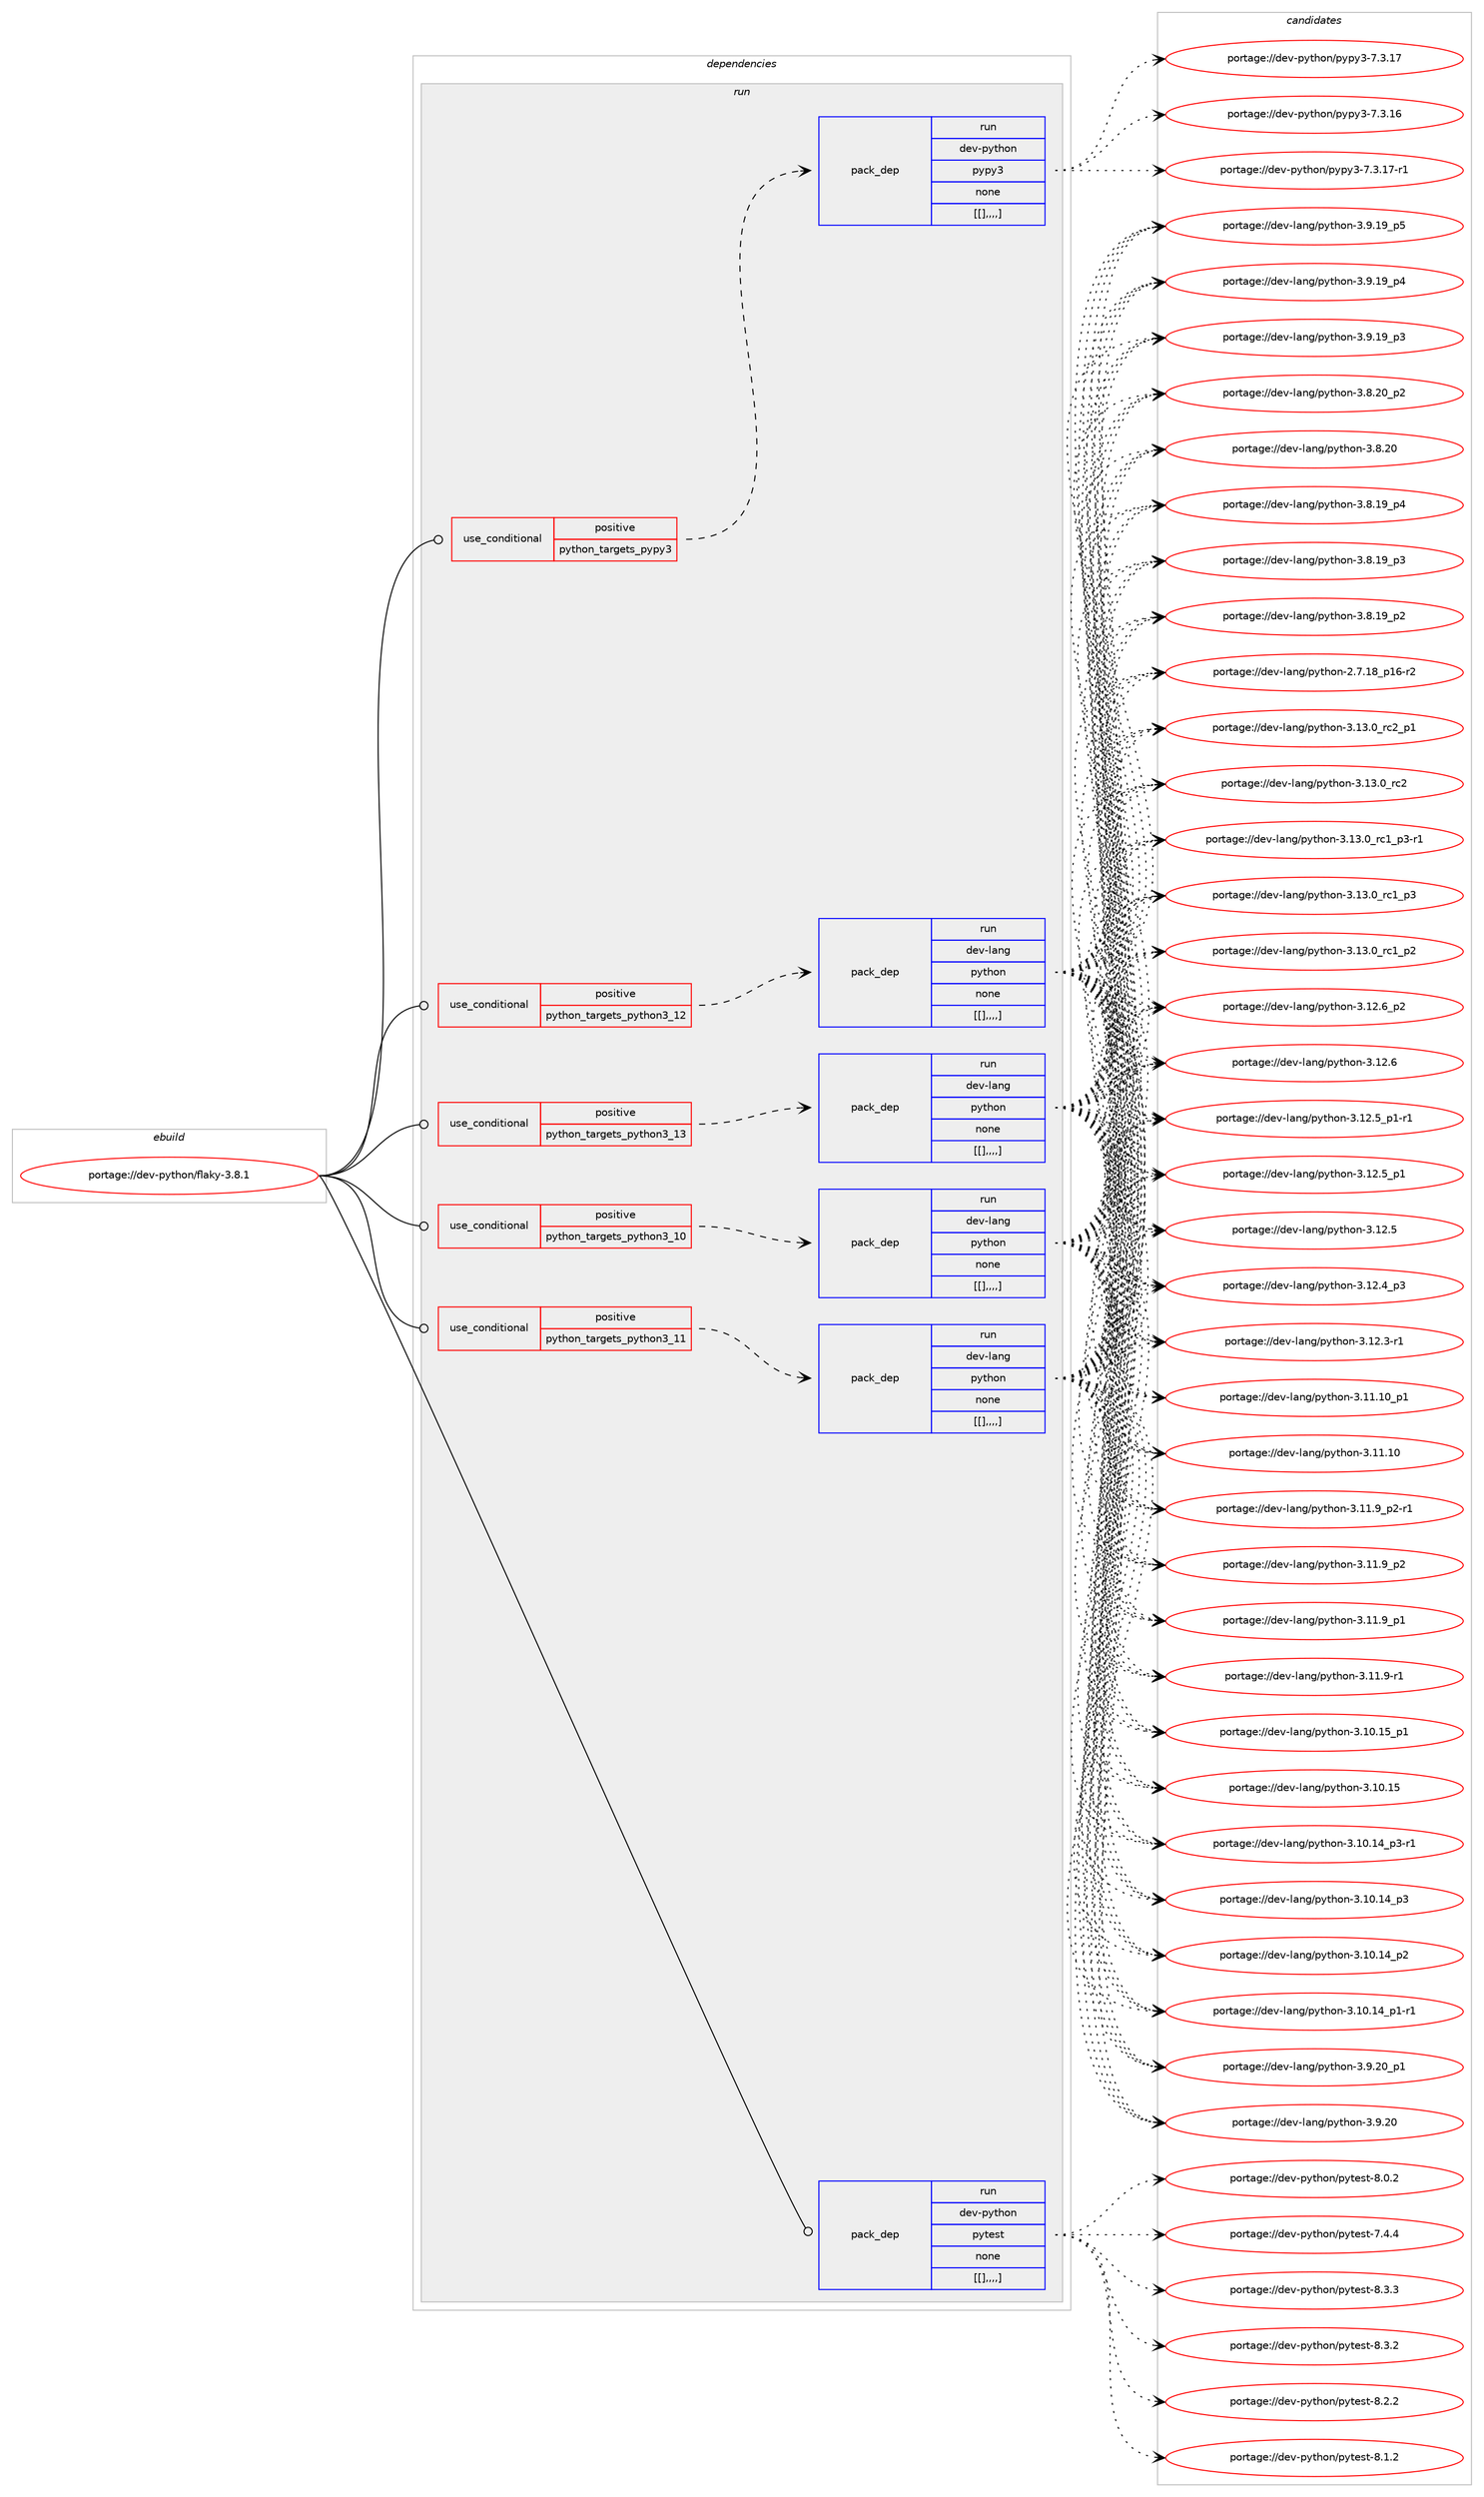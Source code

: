 digraph prolog {

# *************
# Graph options
# *************

newrank=true;
concentrate=true;
compound=true;
graph [rankdir=LR,fontname=Helvetica,fontsize=10,ranksep=1.5];#, ranksep=2.5, nodesep=0.2];
edge  [arrowhead=vee];
node  [fontname=Helvetica,fontsize=10];

# **********
# The ebuild
# **********

subgraph cluster_leftcol {
color=gray;
label=<<i>ebuild</i>>;
id [label="portage://dev-python/flaky-3.8.1", color=red, width=4, href="../dev-python/flaky-3.8.1.svg"];
}

# ****************
# The dependencies
# ****************

subgraph cluster_midcol {
color=gray;
label=<<i>dependencies</i>>;
subgraph cluster_compile {
fillcolor="#eeeeee";
style=filled;
label=<<i>compile</i>>;
}
subgraph cluster_compileandrun {
fillcolor="#eeeeee";
style=filled;
label=<<i>compile and run</i>>;
}
subgraph cluster_run {
fillcolor="#eeeeee";
style=filled;
label=<<i>run</i>>;
subgraph cond33936 {
dependency148102 [label=<<TABLE BORDER="0" CELLBORDER="1" CELLSPACING="0" CELLPADDING="4"><TR><TD ROWSPAN="3" CELLPADDING="10">use_conditional</TD></TR><TR><TD>positive</TD></TR><TR><TD>python_targets_pypy3</TD></TR></TABLE>>, shape=none, color=red];
subgraph pack112952 {
dependency148103 [label=<<TABLE BORDER="0" CELLBORDER="1" CELLSPACING="0" CELLPADDING="4" WIDTH="220"><TR><TD ROWSPAN="6" CELLPADDING="30">pack_dep</TD></TR><TR><TD WIDTH="110">run</TD></TR><TR><TD>dev-python</TD></TR><TR><TD>pypy3</TD></TR><TR><TD>none</TD></TR><TR><TD>[[],,,,]</TD></TR></TABLE>>, shape=none, color=blue];
}
dependency148102:e -> dependency148103:w [weight=20,style="dashed",arrowhead="vee"];
}
id:e -> dependency148102:w [weight=20,style="solid",arrowhead="odot"];
subgraph cond33937 {
dependency148104 [label=<<TABLE BORDER="0" CELLBORDER="1" CELLSPACING="0" CELLPADDING="4"><TR><TD ROWSPAN="3" CELLPADDING="10">use_conditional</TD></TR><TR><TD>positive</TD></TR><TR><TD>python_targets_python3_10</TD></TR></TABLE>>, shape=none, color=red];
subgraph pack112953 {
dependency148105 [label=<<TABLE BORDER="0" CELLBORDER="1" CELLSPACING="0" CELLPADDING="4" WIDTH="220"><TR><TD ROWSPAN="6" CELLPADDING="30">pack_dep</TD></TR><TR><TD WIDTH="110">run</TD></TR><TR><TD>dev-lang</TD></TR><TR><TD>python</TD></TR><TR><TD>none</TD></TR><TR><TD>[[],,,,]</TD></TR></TABLE>>, shape=none, color=blue];
}
dependency148104:e -> dependency148105:w [weight=20,style="dashed",arrowhead="vee"];
}
id:e -> dependency148104:w [weight=20,style="solid",arrowhead="odot"];
subgraph cond33938 {
dependency148106 [label=<<TABLE BORDER="0" CELLBORDER="1" CELLSPACING="0" CELLPADDING="4"><TR><TD ROWSPAN="3" CELLPADDING="10">use_conditional</TD></TR><TR><TD>positive</TD></TR><TR><TD>python_targets_python3_11</TD></TR></TABLE>>, shape=none, color=red];
subgraph pack112954 {
dependency148107 [label=<<TABLE BORDER="0" CELLBORDER="1" CELLSPACING="0" CELLPADDING="4" WIDTH="220"><TR><TD ROWSPAN="6" CELLPADDING="30">pack_dep</TD></TR><TR><TD WIDTH="110">run</TD></TR><TR><TD>dev-lang</TD></TR><TR><TD>python</TD></TR><TR><TD>none</TD></TR><TR><TD>[[],,,,]</TD></TR></TABLE>>, shape=none, color=blue];
}
dependency148106:e -> dependency148107:w [weight=20,style="dashed",arrowhead="vee"];
}
id:e -> dependency148106:w [weight=20,style="solid",arrowhead="odot"];
subgraph cond33939 {
dependency148108 [label=<<TABLE BORDER="0" CELLBORDER="1" CELLSPACING="0" CELLPADDING="4"><TR><TD ROWSPAN="3" CELLPADDING="10">use_conditional</TD></TR><TR><TD>positive</TD></TR><TR><TD>python_targets_python3_12</TD></TR></TABLE>>, shape=none, color=red];
subgraph pack112955 {
dependency148109 [label=<<TABLE BORDER="0" CELLBORDER="1" CELLSPACING="0" CELLPADDING="4" WIDTH="220"><TR><TD ROWSPAN="6" CELLPADDING="30">pack_dep</TD></TR><TR><TD WIDTH="110">run</TD></TR><TR><TD>dev-lang</TD></TR><TR><TD>python</TD></TR><TR><TD>none</TD></TR><TR><TD>[[],,,,]</TD></TR></TABLE>>, shape=none, color=blue];
}
dependency148108:e -> dependency148109:w [weight=20,style="dashed",arrowhead="vee"];
}
id:e -> dependency148108:w [weight=20,style="solid",arrowhead="odot"];
subgraph cond33940 {
dependency148110 [label=<<TABLE BORDER="0" CELLBORDER="1" CELLSPACING="0" CELLPADDING="4"><TR><TD ROWSPAN="3" CELLPADDING="10">use_conditional</TD></TR><TR><TD>positive</TD></TR><TR><TD>python_targets_python3_13</TD></TR></TABLE>>, shape=none, color=red];
subgraph pack112956 {
dependency148111 [label=<<TABLE BORDER="0" CELLBORDER="1" CELLSPACING="0" CELLPADDING="4" WIDTH="220"><TR><TD ROWSPAN="6" CELLPADDING="30">pack_dep</TD></TR><TR><TD WIDTH="110">run</TD></TR><TR><TD>dev-lang</TD></TR><TR><TD>python</TD></TR><TR><TD>none</TD></TR><TR><TD>[[],,,,]</TD></TR></TABLE>>, shape=none, color=blue];
}
dependency148110:e -> dependency148111:w [weight=20,style="dashed",arrowhead="vee"];
}
id:e -> dependency148110:w [weight=20,style="solid",arrowhead="odot"];
subgraph pack112957 {
dependency148112 [label=<<TABLE BORDER="0" CELLBORDER="1" CELLSPACING="0" CELLPADDING="4" WIDTH="220"><TR><TD ROWSPAN="6" CELLPADDING="30">pack_dep</TD></TR><TR><TD WIDTH="110">run</TD></TR><TR><TD>dev-python</TD></TR><TR><TD>pytest</TD></TR><TR><TD>none</TD></TR><TR><TD>[[],,,,]</TD></TR></TABLE>>, shape=none, color=blue];
}
id:e -> dependency148112:w [weight=20,style="solid",arrowhead="odot"];
}
}

# **************
# The candidates
# **************

subgraph cluster_choices {
rank=same;
color=gray;
label=<<i>candidates</i>>;

subgraph choice112952 {
color=black;
nodesep=1;
choice100101118451121211161041111104711212111212151455546514649554511449 [label="portage://dev-python/pypy3-7.3.17-r1", color=red, width=4,href="../dev-python/pypy3-7.3.17-r1.svg"];
choice10010111845112121116104111110471121211121215145554651464955 [label="portage://dev-python/pypy3-7.3.17", color=red, width=4,href="../dev-python/pypy3-7.3.17.svg"];
choice10010111845112121116104111110471121211121215145554651464954 [label="portage://dev-python/pypy3-7.3.16", color=red, width=4,href="../dev-python/pypy3-7.3.16.svg"];
dependency148103:e -> choice100101118451121211161041111104711212111212151455546514649554511449:w [style=dotted,weight="100"];
dependency148103:e -> choice10010111845112121116104111110471121211121215145554651464955:w [style=dotted,weight="100"];
dependency148103:e -> choice10010111845112121116104111110471121211121215145554651464954:w [style=dotted,weight="100"];
}
subgraph choice112953 {
color=black;
nodesep=1;
choice100101118451089711010347112121116104111110455146495146489511499509511249 [label="portage://dev-lang/python-3.13.0_rc2_p1", color=red, width=4,href="../dev-lang/python-3.13.0_rc2_p1.svg"];
choice10010111845108971101034711212111610411111045514649514648951149950 [label="portage://dev-lang/python-3.13.0_rc2", color=red, width=4,href="../dev-lang/python-3.13.0_rc2.svg"];
choice1001011184510897110103471121211161041111104551464951464895114994995112514511449 [label="portage://dev-lang/python-3.13.0_rc1_p3-r1", color=red, width=4,href="../dev-lang/python-3.13.0_rc1_p3-r1.svg"];
choice100101118451089711010347112121116104111110455146495146489511499499511251 [label="portage://dev-lang/python-3.13.0_rc1_p3", color=red, width=4,href="../dev-lang/python-3.13.0_rc1_p3.svg"];
choice100101118451089711010347112121116104111110455146495146489511499499511250 [label="portage://dev-lang/python-3.13.0_rc1_p2", color=red, width=4,href="../dev-lang/python-3.13.0_rc1_p2.svg"];
choice100101118451089711010347112121116104111110455146495046549511250 [label="portage://dev-lang/python-3.12.6_p2", color=red, width=4,href="../dev-lang/python-3.12.6_p2.svg"];
choice10010111845108971101034711212111610411111045514649504654 [label="portage://dev-lang/python-3.12.6", color=red, width=4,href="../dev-lang/python-3.12.6.svg"];
choice1001011184510897110103471121211161041111104551464950465395112494511449 [label="portage://dev-lang/python-3.12.5_p1-r1", color=red, width=4,href="../dev-lang/python-3.12.5_p1-r1.svg"];
choice100101118451089711010347112121116104111110455146495046539511249 [label="portage://dev-lang/python-3.12.5_p1", color=red, width=4,href="../dev-lang/python-3.12.5_p1.svg"];
choice10010111845108971101034711212111610411111045514649504653 [label="portage://dev-lang/python-3.12.5", color=red, width=4,href="../dev-lang/python-3.12.5.svg"];
choice100101118451089711010347112121116104111110455146495046529511251 [label="portage://dev-lang/python-3.12.4_p3", color=red, width=4,href="../dev-lang/python-3.12.4_p3.svg"];
choice100101118451089711010347112121116104111110455146495046514511449 [label="portage://dev-lang/python-3.12.3-r1", color=red, width=4,href="../dev-lang/python-3.12.3-r1.svg"];
choice10010111845108971101034711212111610411111045514649494649489511249 [label="portage://dev-lang/python-3.11.10_p1", color=red, width=4,href="../dev-lang/python-3.11.10_p1.svg"];
choice1001011184510897110103471121211161041111104551464949464948 [label="portage://dev-lang/python-3.11.10", color=red, width=4,href="../dev-lang/python-3.11.10.svg"];
choice1001011184510897110103471121211161041111104551464949465795112504511449 [label="portage://dev-lang/python-3.11.9_p2-r1", color=red, width=4,href="../dev-lang/python-3.11.9_p2-r1.svg"];
choice100101118451089711010347112121116104111110455146494946579511250 [label="portage://dev-lang/python-3.11.9_p2", color=red, width=4,href="../dev-lang/python-3.11.9_p2.svg"];
choice100101118451089711010347112121116104111110455146494946579511249 [label="portage://dev-lang/python-3.11.9_p1", color=red, width=4,href="../dev-lang/python-3.11.9_p1.svg"];
choice100101118451089711010347112121116104111110455146494946574511449 [label="portage://dev-lang/python-3.11.9-r1", color=red, width=4,href="../dev-lang/python-3.11.9-r1.svg"];
choice10010111845108971101034711212111610411111045514649484649539511249 [label="portage://dev-lang/python-3.10.15_p1", color=red, width=4,href="../dev-lang/python-3.10.15_p1.svg"];
choice1001011184510897110103471121211161041111104551464948464953 [label="portage://dev-lang/python-3.10.15", color=red, width=4,href="../dev-lang/python-3.10.15.svg"];
choice100101118451089711010347112121116104111110455146494846495295112514511449 [label="portage://dev-lang/python-3.10.14_p3-r1", color=red, width=4,href="../dev-lang/python-3.10.14_p3-r1.svg"];
choice10010111845108971101034711212111610411111045514649484649529511251 [label="portage://dev-lang/python-3.10.14_p3", color=red, width=4,href="../dev-lang/python-3.10.14_p3.svg"];
choice10010111845108971101034711212111610411111045514649484649529511250 [label="portage://dev-lang/python-3.10.14_p2", color=red, width=4,href="../dev-lang/python-3.10.14_p2.svg"];
choice100101118451089711010347112121116104111110455146494846495295112494511449 [label="portage://dev-lang/python-3.10.14_p1-r1", color=red, width=4,href="../dev-lang/python-3.10.14_p1-r1.svg"];
choice100101118451089711010347112121116104111110455146574650489511249 [label="portage://dev-lang/python-3.9.20_p1", color=red, width=4,href="../dev-lang/python-3.9.20_p1.svg"];
choice10010111845108971101034711212111610411111045514657465048 [label="portage://dev-lang/python-3.9.20", color=red, width=4,href="../dev-lang/python-3.9.20.svg"];
choice100101118451089711010347112121116104111110455146574649579511253 [label="portage://dev-lang/python-3.9.19_p5", color=red, width=4,href="../dev-lang/python-3.9.19_p5.svg"];
choice100101118451089711010347112121116104111110455146574649579511252 [label="portage://dev-lang/python-3.9.19_p4", color=red, width=4,href="../dev-lang/python-3.9.19_p4.svg"];
choice100101118451089711010347112121116104111110455146574649579511251 [label="portage://dev-lang/python-3.9.19_p3", color=red, width=4,href="../dev-lang/python-3.9.19_p3.svg"];
choice100101118451089711010347112121116104111110455146564650489511250 [label="portage://dev-lang/python-3.8.20_p2", color=red, width=4,href="../dev-lang/python-3.8.20_p2.svg"];
choice10010111845108971101034711212111610411111045514656465048 [label="portage://dev-lang/python-3.8.20", color=red, width=4,href="../dev-lang/python-3.8.20.svg"];
choice100101118451089711010347112121116104111110455146564649579511252 [label="portage://dev-lang/python-3.8.19_p4", color=red, width=4,href="../dev-lang/python-3.8.19_p4.svg"];
choice100101118451089711010347112121116104111110455146564649579511251 [label="portage://dev-lang/python-3.8.19_p3", color=red, width=4,href="../dev-lang/python-3.8.19_p3.svg"];
choice100101118451089711010347112121116104111110455146564649579511250 [label="portage://dev-lang/python-3.8.19_p2", color=red, width=4,href="../dev-lang/python-3.8.19_p2.svg"];
choice100101118451089711010347112121116104111110455046554649569511249544511450 [label="portage://dev-lang/python-2.7.18_p16-r2", color=red, width=4,href="../dev-lang/python-2.7.18_p16-r2.svg"];
dependency148105:e -> choice100101118451089711010347112121116104111110455146495146489511499509511249:w [style=dotted,weight="100"];
dependency148105:e -> choice10010111845108971101034711212111610411111045514649514648951149950:w [style=dotted,weight="100"];
dependency148105:e -> choice1001011184510897110103471121211161041111104551464951464895114994995112514511449:w [style=dotted,weight="100"];
dependency148105:e -> choice100101118451089711010347112121116104111110455146495146489511499499511251:w [style=dotted,weight="100"];
dependency148105:e -> choice100101118451089711010347112121116104111110455146495146489511499499511250:w [style=dotted,weight="100"];
dependency148105:e -> choice100101118451089711010347112121116104111110455146495046549511250:w [style=dotted,weight="100"];
dependency148105:e -> choice10010111845108971101034711212111610411111045514649504654:w [style=dotted,weight="100"];
dependency148105:e -> choice1001011184510897110103471121211161041111104551464950465395112494511449:w [style=dotted,weight="100"];
dependency148105:e -> choice100101118451089711010347112121116104111110455146495046539511249:w [style=dotted,weight="100"];
dependency148105:e -> choice10010111845108971101034711212111610411111045514649504653:w [style=dotted,weight="100"];
dependency148105:e -> choice100101118451089711010347112121116104111110455146495046529511251:w [style=dotted,weight="100"];
dependency148105:e -> choice100101118451089711010347112121116104111110455146495046514511449:w [style=dotted,weight="100"];
dependency148105:e -> choice10010111845108971101034711212111610411111045514649494649489511249:w [style=dotted,weight="100"];
dependency148105:e -> choice1001011184510897110103471121211161041111104551464949464948:w [style=dotted,weight="100"];
dependency148105:e -> choice1001011184510897110103471121211161041111104551464949465795112504511449:w [style=dotted,weight="100"];
dependency148105:e -> choice100101118451089711010347112121116104111110455146494946579511250:w [style=dotted,weight="100"];
dependency148105:e -> choice100101118451089711010347112121116104111110455146494946579511249:w [style=dotted,weight="100"];
dependency148105:e -> choice100101118451089711010347112121116104111110455146494946574511449:w [style=dotted,weight="100"];
dependency148105:e -> choice10010111845108971101034711212111610411111045514649484649539511249:w [style=dotted,weight="100"];
dependency148105:e -> choice1001011184510897110103471121211161041111104551464948464953:w [style=dotted,weight="100"];
dependency148105:e -> choice100101118451089711010347112121116104111110455146494846495295112514511449:w [style=dotted,weight="100"];
dependency148105:e -> choice10010111845108971101034711212111610411111045514649484649529511251:w [style=dotted,weight="100"];
dependency148105:e -> choice10010111845108971101034711212111610411111045514649484649529511250:w [style=dotted,weight="100"];
dependency148105:e -> choice100101118451089711010347112121116104111110455146494846495295112494511449:w [style=dotted,weight="100"];
dependency148105:e -> choice100101118451089711010347112121116104111110455146574650489511249:w [style=dotted,weight="100"];
dependency148105:e -> choice10010111845108971101034711212111610411111045514657465048:w [style=dotted,weight="100"];
dependency148105:e -> choice100101118451089711010347112121116104111110455146574649579511253:w [style=dotted,weight="100"];
dependency148105:e -> choice100101118451089711010347112121116104111110455146574649579511252:w [style=dotted,weight="100"];
dependency148105:e -> choice100101118451089711010347112121116104111110455146574649579511251:w [style=dotted,weight="100"];
dependency148105:e -> choice100101118451089711010347112121116104111110455146564650489511250:w [style=dotted,weight="100"];
dependency148105:e -> choice10010111845108971101034711212111610411111045514656465048:w [style=dotted,weight="100"];
dependency148105:e -> choice100101118451089711010347112121116104111110455146564649579511252:w [style=dotted,weight="100"];
dependency148105:e -> choice100101118451089711010347112121116104111110455146564649579511251:w [style=dotted,weight="100"];
dependency148105:e -> choice100101118451089711010347112121116104111110455146564649579511250:w [style=dotted,weight="100"];
dependency148105:e -> choice100101118451089711010347112121116104111110455046554649569511249544511450:w [style=dotted,weight="100"];
}
subgraph choice112954 {
color=black;
nodesep=1;
choice100101118451089711010347112121116104111110455146495146489511499509511249 [label="portage://dev-lang/python-3.13.0_rc2_p1", color=red, width=4,href="../dev-lang/python-3.13.0_rc2_p1.svg"];
choice10010111845108971101034711212111610411111045514649514648951149950 [label="portage://dev-lang/python-3.13.0_rc2", color=red, width=4,href="../dev-lang/python-3.13.0_rc2.svg"];
choice1001011184510897110103471121211161041111104551464951464895114994995112514511449 [label="portage://dev-lang/python-3.13.0_rc1_p3-r1", color=red, width=4,href="../dev-lang/python-3.13.0_rc1_p3-r1.svg"];
choice100101118451089711010347112121116104111110455146495146489511499499511251 [label="portage://dev-lang/python-3.13.0_rc1_p3", color=red, width=4,href="../dev-lang/python-3.13.0_rc1_p3.svg"];
choice100101118451089711010347112121116104111110455146495146489511499499511250 [label="portage://dev-lang/python-3.13.0_rc1_p2", color=red, width=4,href="../dev-lang/python-3.13.0_rc1_p2.svg"];
choice100101118451089711010347112121116104111110455146495046549511250 [label="portage://dev-lang/python-3.12.6_p2", color=red, width=4,href="../dev-lang/python-3.12.6_p2.svg"];
choice10010111845108971101034711212111610411111045514649504654 [label="portage://dev-lang/python-3.12.6", color=red, width=4,href="../dev-lang/python-3.12.6.svg"];
choice1001011184510897110103471121211161041111104551464950465395112494511449 [label="portage://dev-lang/python-3.12.5_p1-r1", color=red, width=4,href="../dev-lang/python-3.12.5_p1-r1.svg"];
choice100101118451089711010347112121116104111110455146495046539511249 [label="portage://dev-lang/python-3.12.5_p1", color=red, width=4,href="../dev-lang/python-3.12.5_p1.svg"];
choice10010111845108971101034711212111610411111045514649504653 [label="portage://dev-lang/python-3.12.5", color=red, width=4,href="../dev-lang/python-3.12.5.svg"];
choice100101118451089711010347112121116104111110455146495046529511251 [label="portage://dev-lang/python-3.12.4_p3", color=red, width=4,href="../dev-lang/python-3.12.4_p3.svg"];
choice100101118451089711010347112121116104111110455146495046514511449 [label="portage://dev-lang/python-3.12.3-r1", color=red, width=4,href="../dev-lang/python-3.12.3-r1.svg"];
choice10010111845108971101034711212111610411111045514649494649489511249 [label="portage://dev-lang/python-3.11.10_p1", color=red, width=4,href="../dev-lang/python-3.11.10_p1.svg"];
choice1001011184510897110103471121211161041111104551464949464948 [label="portage://dev-lang/python-3.11.10", color=red, width=4,href="../dev-lang/python-3.11.10.svg"];
choice1001011184510897110103471121211161041111104551464949465795112504511449 [label="portage://dev-lang/python-3.11.9_p2-r1", color=red, width=4,href="../dev-lang/python-3.11.9_p2-r1.svg"];
choice100101118451089711010347112121116104111110455146494946579511250 [label="portage://dev-lang/python-3.11.9_p2", color=red, width=4,href="../dev-lang/python-3.11.9_p2.svg"];
choice100101118451089711010347112121116104111110455146494946579511249 [label="portage://dev-lang/python-3.11.9_p1", color=red, width=4,href="../dev-lang/python-3.11.9_p1.svg"];
choice100101118451089711010347112121116104111110455146494946574511449 [label="portage://dev-lang/python-3.11.9-r1", color=red, width=4,href="../dev-lang/python-3.11.9-r1.svg"];
choice10010111845108971101034711212111610411111045514649484649539511249 [label="portage://dev-lang/python-3.10.15_p1", color=red, width=4,href="../dev-lang/python-3.10.15_p1.svg"];
choice1001011184510897110103471121211161041111104551464948464953 [label="portage://dev-lang/python-3.10.15", color=red, width=4,href="../dev-lang/python-3.10.15.svg"];
choice100101118451089711010347112121116104111110455146494846495295112514511449 [label="portage://dev-lang/python-3.10.14_p3-r1", color=red, width=4,href="../dev-lang/python-3.10.14_p3-r1.svg"];
choice10010111845108971101034711212111610411111045514649484649529511251 [label="portage://dev-lang/python-3.10.14_p3", color=red, width=4,href="../dev-lang/python-3.10.14_p3.svg"];
choice10010111845108971101034711212111610411111045514649484649529511250 [label="portage://dev-lang/python-3.10.14_p2", color=red, width=4,href="../dev-lang/python-3.10.14_p2.svg"];
choice100101118451089711010347112121116104111110455146494846495295112494511449 [label="portage://dev-lang/python-3.10.14_p1-r1", color=red, width=4,href="../dev-lang/python-3.10.14_p1-r1.svg"];
choice100101118451089711010347112121116104111110455146574650489511249 [label="portage://dev-lang/python-3.9.20_p1", color=red, width=4,href="../dev-lang/python-3.9.20_p1.svg"];
choice10010111845108971101034711212111610411111045514657465048 [label="portage://dev-lang/python-3.9.20", color=red, width=4,href="../dev-lang/python-3.9.20.svg"];
choice100101118451089711010347112121116104111110455146574649579511253 [label="portage://dev-lang/python-3.9.19_p5", color=red, width=4,href="../dev-lang/python-3.9.19_p5.svg"];
choice100101118451089711010347112121116104111110455146574649579511252 [label="portage://dev-lang/python-3.9.19_p4", color=red, width=4,href="../dev-lang/python-3.9.19_p4.svg"];
choice100101118451089711010347112121116104111110455146574649579511251 [label="portage://dev-lang/python-3.9.19_p3", color=red, width=4,href="../dev-lang/python-3.9.19_p3.svg"];
choice100101118451089711010347112121116104111110455146564650489511250 [label="portage://dev-lang/python-3.8.20_p2", color=red, width=4,href="../dev-lang/python-3.8.20_p2.svg"];
choice10010111845108971101034711212111610411111045514656465048 [label="portage://dev-lang/python-3.8.20", color=red, width=4,href="../dev-lang/python-3.8.20.svg"];
choice100101118451089711010347112121116104111110455146564649579511252 [label="portage://dev-lang/python-3.8.19_p4", color=red, width=4,href="../dev-lang/python-3.8.19_p4.svg"];
choice100101118451089711010347112121116104111110455146564649579511251 [label="portage://dev-lang/python-3.8.19_p3", color=red, width=4,href="../dev-lang/python-3.8.19_p3.svg"];
choice100101118451089711010347112121116104111110455146564649579511250 [label="portage://dev-lang/python-3.8.19_p2", color=red, width=4,href="../dev-lang/python-3.8.19_p2.svg"];
choice100101118451089711010347112121116104111110455046554649569511249544511450 [label="portage://dev-lang/python-2.7.18_p16-r2", color=red, width=4,href="../dev-lang/python-2.7.18_p16-r2.svg"];
dependency148107:e -> choice100101118451089711010347112121116104111110455146495146489511499509511249:w [style=dotted,weight="100"];
dependency148107:e -> choice10010111845108971101034711212111610411111045514649514648951149950:w [style=dotted,weight="100"];
dependency148107:e -> choice1001011184510897110103471121211161041111104551464951464895114994995112514511449:w [style=dotted,weight="100"];
dependency148107:e -> choice100101118451089711010347112121116104111110455146495146489511499499511251:w [style=dotted,weight="100"];
dependency148107:e -> choice100101118451089711010347112121116104111110455146495146489511499499511250:w [style=dotted,weight="100"];
dependency148107:e -> choice100101118451089711010347112121116104111110455146495046549511250:w [style=dotted,weight="100"];
dependency148107:e -> choice10010111845108971101034711212111610411111045514649504654:w [style=dotted,weight="100"];
dependency148107:e -> choice1001011184510897110103471121211161041111104551464950465395112494511449:w [style=dotted,weight="100"];
dependency148107:e -> choice100101118451089711010347112121116104111110455146495046539511249:w [style=dotted,weight="100"];
dependency148107:e -> choice10010111845108971101034711212111610411111045514649504653:w [style=dotted,weight="100"];
dependency148107:e -> choice100101118451089711010347112121116104111110455146495046529511251:w [style=dotted,weight="100"];
dependency148107:e -> choice100101118451089711010347112121116104111110455146495046514511449:w [style=dotted,weight="100"];
dependency148107:e -> choice10010111845108971101034711212111610411111045514649494649489511249:w [style=dotted,weight="100"];
dependency148107:e -> choice1001011184510897110103471121211161041111104551464949464948:w [style=dotted,weight="100"];
dependency148107:e -> choice1001011184510897110103471121211161041111104551464949465795112504511449:w [style=dotted,weight="100"];
dependency148107:e -> choice100101118451089711010347112121116104111110455146494946579511250:w [style=dotted,weight="100"];
dependency148107:e -> choice100101118451089711010347112121116104111110455146494946579511249:w [style=dotted,weight="100"];
dependency148107:e -> choice100101118451089711010347112121116104111110455146494946574511449:w [style=dotted,weight="100"];
dependency148107:e -> choice10010111845108971101034711212111610411111045514649484649539511249:w [style=dotted,weight="100"];
dependency148107:e -> choice1001011184510897110103471121211161041111104551464948464953:w [style=dotted,weight="100"];
dependency148107:e -> choice100101118451089711010347112121116104111110455146494846495295112514511449:w [style=dotted,weight="100"];
dependency148107:e -> choice10010111845108971101034711212111610411111045514649484649529511251:w [style=dotted,weight="100"];
dependency148107:e -> choice10010111845108971101034711212111610411111045514649484649529511250:w [style=dotted,weight="100"];
dependency148107:e -> choice100101118451089711010347112121116104111110455146494846495295112494511449:w [style=dotted,weight="100"];
dependency148107:e -> choice100101118451089711010347112121116104111110455146574650489511249:w [style=dotted,weight="100"];
dependency148107:e -> choice10010111845108971101034711212111610411111045514657465048:w [style=dotted,weight="100"];
dependency148107:e -> choice100101118451089711010347112121116104111110455146574649579511253:w [style=dotted,weight="100"];
dependency148107:e -> choice100101118451089711010347112121116104111110455146574649579511252:w [style=dotted,weight="100"];
dependency148107:e -> choice100101118451089711010347112121116104111110455146574649579511251:w [style=dotted,weight="100"];
dependency148107:e -> choice100101118451089711010347112121116104111110455146564650489511250:w [style=dotted,weight="100"];
dependency148107:e -> choice10010111845108971101034711212111610411111045514656465048:w [style=dotted,weight="100"];
dependency148107:e -> choice100101118451089711010347112121116104111110455146564649579511252:w [style=dotted,weight="100"];
dependency148107:e -> choice100101118451089711010347112121116104111110455146564649579511251:w [style=dotted,weight="100"];
dependency148107:e -> choice100101118451089711010347112121116104111110455146564649579511250:w [style=dotted,weight="100"];
dependency148107:e -> choice100101118451089711010347112121116104111110455046554649569511249544511450:w [style=dotted,weight="100"];
}
subgraph choice112955 {
color=black;
nodesep=1;
choice100101118451089711010347112121116104111110455146495146489511499509511249 [label="portage://dev-lang/python-3.13.0_rc2_p1", color=red, width=4,href="../dev-lang/python-3.13.0_rc2_p1.svg"];
choice10010111845108971101034711212111610411111045514649514648951149950 [label="portage://dev-lang/python-3.13.0_rc2", color=red, width=4,href="../dev-lang/python-3.13.0_rc2.svg"];
choice1001011184510897110103471121211161041111104551464951464895114994995112514511449 [label="portage://dev-lang/python-3.13.0_rc1_p3-r1", color=red, width=4,href="../dev-lang/python-3.13.0_rc1_p3-r1.svg"];
choice100101118451089711010347112121116104111110455146495146489511499499511251 [label="portage://dev-lang/python-3.13.0_rc1_p3", color=red, width=4,href="../dev-lang/python-3.13.0_rc1_p3.svg"];
choice100101118451089711010347112121116104111110455146495146489511499499511250 [label="portage://dev-lang/python-3.13.0_rc1_p2", color=red, width=4,href="../dev-lang/python-3.13.0_rc1_p2.svg"];
choice100101118451089711010347112121116104111110455146495046549511250 [label="portage://dev-lang/python-3.12.6_p2", color=red, width=4,href="../dev-lang/python-3.12.6_p2.svg"];
choice10010111845108971101034711212111610411111045514649504654 [label="portage://dev-lang/python-3.12.6", color=red, width=4,href="../dev-lang/python-3.12.6.svg"];
choice1001011184510897110103471121211161041111104551464950465395112494511449 [label="portage://dev-lang/python-3.12.5_p1-r1", color=red, width=4,href="../dev-lang/python-3.12.5_p1-r1.svg"];
choice100101118451089711010347112121116104111110455146495046539511249 [label="portage://dev-lang/python-3.12.5_p1", color=red, width=4,href="../dev-lang/python-3.12.5_p1.svg"];
choice10010111845108971101034711212111610411111045514649504653 [label="portage://dev-lang/python-3.12.5", color=red, width=4,href="../dev-lang/python-3.12.5.svg"];
choice100101118451089711010347112121116104111110455146495046529511251 [label="portage://dev-lang/python-3.12.4_p3", color=red, width=4,href="../dev-lang/python-3.12.4_p3.svg"];
choice100101118451089711010347112121116104111110455146495046514511449 [label="portage://dev-lang/python-3.12.3-r1", color=red, width=4,href="../dev-lang/python-3.12.3-r1.svg"];
choice10010111845108971101034711212111610411111045514649494649489511249 [label="portage://dev-lang/python-3.11.10_p1", color=red, width=4,href="../dev-lang/python-3.11.10_p1.svg"];
choice1001011184510897110103471121211161041111104551464949464948 [label="portage://dev-lang/python-3.11.10", color=red, width=4,href="../dev-lang/python-3.11.10.svg"];
choice1001011184510897110103471121211161041111104551464949465795112504511449 [label="portage://dev-lang/python-3.11.9_p2-r1", color=red, width=4,href="../dev-lang/python-3.11.9_p2-r1.svg"];
choice100101118451089711010347112121116104111110455146494946579511250 [label="portage://dev-lang/python-3.11.9_p2", color=red, width=4,href="../dev-lang/python-3.11.9_p2.svg"];
choice100101118451089711010347112121116104111110455146494946579511249 [label="portage://dev-lang/python-3.11.9_p1", color=red, width=4,href="../dev-lang/python-3.11.9_p1.svg"];
choice100101118451089711010347112121116104111110455146494946574511449 [label="portage://dev-lang/python-3.11.9-r1", color=red, width=4,href="../dev-lang/python-3.11.9-r1.svg"];
choice10010111845108971101034711212111610411111045514649484649539511249 [label="portage://dev-lang/python-3.10.15_p1", color=red, width=4,href="../dev-lang/python-3.10.15_p1.svg"];
choice1001011184510897110103471121211161041111104551464948464953 [label="portage://dev-lang/python-3.10.15", color=red, width=4,href="../dev-lang/python-3.10.15.svg"];
choice100101118451089711010347112121116104111110455146494846495295112514511449 [label="portage://dev-lang/python-3.10.14_p3-r1", color=red, width=4,href="../dev-lang/python-3.10.14_p3-r1.svg"];
choice10010111845108971101034711212111610411111045514649484649529511251 [label="portage://dev-lang/python-3.10.14_p3", color=red, width=4,href="../dev-lang/python-3.10.14_p3.svg"];
choice10010111845108971101034711212111610411111045514649484649529511250 [label="portage://dev-lang/python-3.10.14_p2", color=red, width=4,href="../dev-lang/python-3.10.14_p2.svg"];
choice100101118451089711010347112121116104111110455146494846495295112494511449 [label="portage://dev-lang/python-3.10.14_p1-r1", color=red, width=4,href="../dev-lang/python-3.10.14_p1-r1.svg"];
choice100101118451089711010347112121116104111110455146574650489511249 [label="portage://dev-lang/python-3.9.20_p1", color=red, width=4,href="../dev-lang/python-3.9.20_p1.svg"];
choice10010111845108971101034711212111610411111045514657465048 [label="portage://dev-lang/python-3.9.20", color=red, width=4,href="../dev-lang/python-3.9.20.svg"];
choice100101118451089711010347112121116104111110455146574649579511253 [label="portage://dev-lang/python-3.9.19_p5", color=red, width=4,href="../dev-lang/python-3.9.19_p5.svg"];
choice100101118451089711010347112121116104111110455146574649579511252 [label="portage://dev-lang/python-3.9.19_p4", color=red, width=4,href="../dev-lang/python-3.9.19_p4.svg"];
choice100101118451089711010347112121116104111110455146574649579511251 [label="portage://dev-lang/python-3.9.19_p3", color=red, width=4,href="../dev-lang/python-3.9.19_p3.svg"];
choice100101118451089711010347112121116104111110455146564650489511250 [label="portage://dev-lang/python-3.8.20_p2", color=red, width=4,href="../dev-lang/python-3.8.20_p2.svg"];
choice10010111845108971101034711212111610411111045514656465048 [label="portage://dev-lang/python-3.8.20", color=red, width=4,href="../dev-lang/python-3.8.20.svg"];
choice100101118451089711010347112121116104111110455146564649579511252 [label="portage://dev-lang/python-3.8.19_p4", color=red, width=4,href="../dev-lang/python-3.8.19_p4.svg"];
choice100101118451089711010347112121116104111110455146564649579511251 [label="portage://dev-lang/python-3.8.19_p3", color=red, width=4,href="../dev-lang/python-3.8.19_p3.svg"];
choice100101118451089711010347112121116104111110455146564649579511250 [label="portage://dev-lang/python-3.8.19_p2", color=red, width=4,href="../dev-lang/python-3.8.19_p2.svg"];
choice100101118451089711010347112121116104111110455046554649569511249544511450 [label="portage://dev-lang/python-2.7.18_p16-r2", color=red, width=4,href="../dev-lang/python-2.7.18_p16-r2.svg"];
dependency148109:e -> choice100101118451089711010347112121116104111110455146495146489511499509511249:w [style=dotted,weight="100"];
dependency148109:e -> choice10010111845108971101034711212111610411111045514649514648951149950:w [style=dotted,weight="100"];
dependency148109:e -> choice1001011184510897110103471121211161041111104551464951464895114994995112514511449:w [style=dotted,weight="100"];
dependency148109:e -> choice100101118451089711010347112121116104111110455146495146489511499499511251:w [style=dotted,weight="100"];
dependency148109:e -> choice100101118451089711010347112121116104111110455146495146489511499499511250:w [style=dotted,weight="100"];
dependency148109:e -> choice100101118451089711010347112121116104111110455146495046549511250:w [style=dotted,weight="100"];
dependency148109:e -> choice10010111845108971101034711212111610411111045514649504654:w [style=dotted,weight="100"];
dependency148109:e -> choice1001011184510897110103471121211161041111104551464950465395112494511449:w [style=dotted,weight="100"];
dependency148109:e -> choice100101118451089711010347112121116104111110455146495046539511249:w [style=dotted,weight="100"];
dependency148109:e -> choice10010111845108971101034711212111610411111045514649504653:w [style=dotted,weight="100"];
dependency148109:e -> choice100101118451089711010347112121116104111110455146495046529511251:w [style=dotted,weight="100"];
dependency148109:e -> choice100101118451089711010347112121116104111110455146495046514511449:w [style=dotted,weight="100"];
dependency148109:e -> choice10010111845108971101034711212111610411111045514649494649489511249:w [style=dotted,weight="100"];
dependency148109:e -> choice1001011184510897110103471121211161041111104551464949464948:w [style=dotted,weight="100"];
dependency148109:e -> choice1001011184510897110103471121211161041111104551464949465795112504511449:w [style=dotted,weight="100"];
dependency148109:e -> choice100101118451089711010347112121116104111110455146494946579511250:w [style=dotted,weight="100"];
dependency148109:e -> choice100101118451089711010347112121116104111110455146494946579511249:w [style=dotted,weight="100"];
dependency148109:e -> choice100101118451089711010347112121116104111110455146494946574511449:w [style=dotted,weight="100"];
dependency148109:e -> choice10010111845108971101034711212111610411111045514649484649539511249:w [style=dotted,weight="100"];
dependency148109:e -> choice1001011184510897110103471121211161041111104551464948464953:w [style=dotted,weight="100"];
dependency148109:e -> choice100101118451089711010347112121116104111110455146494846495295112514511449:w [style=dotted,weight="100"];
dependency148109:e -> choice10010111845108971101034711212111610411111045514649484649529511251:w [style=dotted,weight="100"];
dependency148109:e -> choice10010111845108971101034711212111610411111045514649484649529511250:w [style=dotted,weight="100"];
dependency148109:e -> choice100101118451089711010347112121116104111110455146494846495295112494511449:w [style=dotted,weight="100"];
dependency148109:e -> choice100101118451089711010347112121116104111110455146574650489511249:w [style=dotted,weight="100"];
dependency148109:e -> choice10010111845108971101034711212111610411111045514657465048:w [style=dotted,weight="100"];
dependency148109:e -> choice100101118451089711010347112121116104111110455146574649579511253:w [style=dotted,weight="100"];
dependency148109:e -> choice100101118451089711010347112121116104111110455146574649579511252:w [style=dotted,weight="100"];
dependency148109:e -> choice100101118451089711010347112121116104111110455146574649579511251:w [style=dotted,weight="100"];
dependency148109:e -> choice100101118451089711010347112121116104111110455146564650489511250:w [style=dotted,weight="100"];
dependency148109:e -> choice10010111845108971101034711212111610411111045514656465048:w [style=dotted,weight="100"];
dependency148109:e -> choice100101118451089711010347112121116104111110455146564649579511252:w [style=dotted,weight="100"];
dependency148109:e -> choice100101118451089711010347112121116104111110455146564649579511251:w [style=dotted,weight="100"];
dependency148109:e -> choice100101118451089711010347112121116104111110455146564649579511250:w [style=dotted,weight="100"];
dependency148109:e -> choice100101118451089711010347112121116104111110455046554649569511249544511450:w [style=dotted,weight="100"];
}
subgraph choice112956 {
color=black;
nodesep=1;
choice100101118451089711010347112121116104111110455146495146489511499509511249 [label="portage://dev-lang/python-3.13.0_rc2_p1", color=red, width=4,href="../dev-lang/python-3.13.0_rc2_p1.svg"];
choice10010111845108971101034711212111610411111045514649514648951149950 [label="portage://dev-lang/python-3.13.0_rc2", color=red, width=4,href="../dev-lang/python-3.13.0_rc2.svg"];
choice1001011184510897110103471121211161041111104551464951464895114994995112514511449 [label="portage://dev-lang/python-3.13.0_rc1_p3-r1", color=red, width=4,href="../dev-lang/python-3.13.0_rc1_p3-r1.svg"];
choice100101118451089711010347112121116104111110455146495146489511499499511251 [label="portage://dev-lang/python-3.13.0_rc1_p3", color=red, width=4,href="../dev-lang/python-3.13.0_rc1_p3.svg"];
choice100101118451089711010347112121116104111110455146495146489511499499511250 [label="portage://dev-lang/python-3.13.0_rc1_p2", color=red, width=4,href="../dev-lang/python-3.13.0_rc1_p2.svg"];
choice100101118451089711010347112121116104111110455146495046549511250 [label="portage://dev-lang/python-3.12.6_p2", color=red, width=4,href="../dev-lang/python-3.12.6_p2.svg"];
choice10010111845108971101034711212111610411111045514649504654 [label="portage://dev-lang/python-3.12.6", color=red, width=4,href="../dev-lang/python-3.12.6.svg"];
choice1001011184510897110103471121211161041111104551464950465395112494511449 [label="portage://dev-lang/python-3.12.5_p1-r1", color=red, width=4,href="../dev-lang/python-3.12.5_p1-r1.svg"];
choice100101118451089711010347112121116104111110455146495046539511249 [label="portage://dev-lang/python-3.12.5_p1", color=red, width=4,href="../dev-lang/python-3.12.5_p1.svg"];
choice10010111845108971101034711212111610411111045514649504653 [label="portage://dev-lang/python-3.12.5", color=red, width=4,href="../dev-lang/python-3.12.5.svg"];
choice100101118451089711010347112121116104111110455146495046529511251 [label="portage://dev-lang/python-3.12.4_p3", color=red, width=4,href="../dev-lang/python-3.12.4_p3.svg"];
choice100101118451089711010347112121116104111110455146495046514511449 [label="portage://dev-lang/python-3.12.3-r1", color=red, width=4,href="../dev-lang/python-3.12.3-r1.svg"];
choice10010111845108971101034711212111610411111045514649494649489511249 [label="portage://dev-lang/python-3.11.10_p1", color=red, width=4,href="../dev-lang/python-3.11.10_p1.svg"];
choice1001011184510897110103471121211161041111104551464949464948 [label="portage://dev-lang/python-3.11.10", color=red, width=4,href="../dev-lang/python-3.11.10.svg"];
choice1001011184510897110103471121211161041111104551464949465795112504511449 [label="portage://dev-lang/python-3.11.9_p2-r1", color=red, width=4,href="../dev-lang/python-3.11.9_p2-r1.svg"];
choice100101118451089711010347112121116104111110455146494946579511250 [label="portage://dev-lang/python-3.11.9_p2", color=red, width=4,href="../dev-lang/python-3.11.9_p2.svg"];
choice100101118451089711010347112121116104111110455146494946579511249 [label="portage://dev-lang/python-3.11.9_p1", color=red, width=4,href="../dev-lang/python-3.11.9_p1.svg"];
choice100101118451089711010347112121116104111110455146494946574511449 [label="portage://dev-lang/python-3.11.9-r1", color=red, width=4,href="../dev-lang/python-3.11.9-r1.svg"];
choice10010111845108971101034711212111610411111045514649484649539511249 [label="portage://dev-lang/python-3.10.15_p1", color=red, width=4,href="../dev-lang/python-3.10.15_p1.svg"];
choice1001011184510897110103471121211161041111104551464948464953 [label="portage://dev-lang/python-3.10.15", color=red, width=4,href="../dev-lang/python-3.10.15.svg"];
choice100101118451089711010347112121116104111110455146494846495295112514511449 [label="portage://dev-lang/python-3.10.14_p3-r1", color=red, width=4,href="../dev-lang/python-3.10.14_p3-r1.svg"];
choice10010111845108971101034711212111610411111045514649484649529511251 [label="portage://dev-lang/python-3.10.14_p3", color=red, width=4,href="../dev-lang/python-3.10.14_p3.svg"];
choice10010111845108971101034711212111610411111045514649484649529511250 [label="portage://dev-lang/python-3.10.14_p2", color=red, width=4,href="../dev-lang/python-3.10.14_p2.svg"];
choice100101118451089711010347112121116104111110455146494846495295112494511449 [label="portage://dev-lang/python-3.10.14_p1-r1", color=red, width=4,href="../dev-lang/python-3.10.14_p1-r1.svg"];
choice100101118451089711010347112121116104111110455146574650489511249 [label="portage://dev-lang/python-3.9.20_p1", color=red, width=4,href="../dev-lang/python-3.9.20_p1.svg"];
choice10010111845108971101034711212111610411111045514657465048 [label="portage://dev-lang/python-3.9.20", color=red, width=4,href="../dev-lang/python-3.9.20.svg"];
choice100101118451089711010347112121116104111110455146574649579511253 [label="portage://dev-lang/python-3.9.19_p5", color=red, width=4,href="../dev-lang/python-3.9.19_p5.svg"];
choice100101118451089711010347112121116104111110455146574649579511252 [label="portage://dev-lang/python-3.9.19_p4", color=red, width=4,href="../dev-lang/python-3.9.19_p4.svg"];
choice100101118451089711010347112121116104111110455146574649579511251 [label="portage://dev-lang/python-3.9.19_p3", color=red, width=4,href="../dev-lang/python-3.9.19_p3.svg"];
choice100101118451089711010347112121116104111110455146564650489511250 [label="portage://dev-lang/python-3.8.20_p2", color=red, width=4,href="../dev-lang/python-3.8.20_p2.svg"];
choice10010111845108971101034711212111610411111045514656465048 [label="portage://dev-lang/python-3.8.20", color=red, width=4,href="../dev-lang/python-3.8.20.svg"];
choice100101118451089711010347112121116104111110455146564649579511252 [label="portage://dev-lang/python-3.8.19_p4", color=red, width=4,href="../dev-lang/python-3.8.19_p4.svg"];
choice100101118451089711010347112121116104111110455146564649579511251 [label="portage://dev-lang/python-3.8.19_p3", color=red, width=4,href="../dev-lang/python-3.8.19_p3.svg"];
choice100101118451089711010347112121116104111110455146564649579511250 [label="portage://dev-lang/python-3.8.19_p2", color=red, width=4,href="../dev-lang/python-3.8.19_p2.svg"];
choice100101118451089711010347112121116104111110455046554649569511249544511450 [label="portage://dev-lang/python-2.7.18_p16-r2", color=red, width=4,href="../dev-lang/python-2.7.18_p16-r2.svg"];
dependency148111:e -> choice100101118451089711010347112121116104111110455146495146489511499509511249:w [style=dotted,weight="100"];
dependency148111:e -> choice10010111845108971101034711212111610411111045514649514648951149950:w [style=dotted,weight="100"];
dependency148111:e -> choice1001011184510897110103471121211161041111104551464951464895114994995112514511449:w [style=dotted,weight="100"];
dependency148111:e -> choice100101118451089711010347112121116104111110455146495146489511499499511251:w [style=dotted,weight="100"];
dependency148111:e -> choice100101118451089711010347112121116104111110455146495146489511499499511250:w [style=dotted,weight="100"];
dependency148111:e -> choice100101118451089711010347112121116104111110455146495046549511250:w [style=dotted,weight="100"];
dependency148111:e -> choice10010111845108971101034711212111610411111045514649504654:w [style=dotted,weight="100"];
dependency148111:e -> choice1001011184510897110103471121211161041111104551464950465395112494511449:w [style=dotted,weight="100"];
dependency148111:e -> choice100101118451089711010347112121116104111110455146495046539511249:w [style=dotted,weight="100"];
dependency148111:e -> choice10010111845108971101034711212111610411111045514649504653:w [style=dotted,weight="100"];
dependency148111:e -> choice100101118451089711010347112121116104111110455146495046529511251:w [style=dotted,weight="100"];
dependency148111:e -> choice100101118451089711010347112121116104111110455146495046514511449:w [style=dotted,weight="100"];
dependency148111:e -> choice10010111845108971101034711212111610411111045514649494649489511249:w [style=dotted,weight="100"];
dependency148111:e -> choice1001011184510897110103471121211161041111104551464949464948:w [style=dotted,weight="100"];
dependency148111:e -> choice1001011184510897110103471121211161041111104551464949465795112504511449:w [style=dotted,weight="100"];
dependency148111:e -> choice100101118451089711010347112121116104111110455146494946579511250:w [style=dotted,weight="100"];
dependency148111:e -> choice100101118451089711010347112121116104111110455146494946579511249:w [style=dotted,weight="100"];
dependency148111:e -> choice100101118451089711010347112121116104111110455146494946574511449:w [style=dotted,weight="100"];
dependency148111:e -> choice10010111845108971101034711212111610411111045514649484649539511249:w [style=dotted,weight="100"];
dependency148111:e -> choice1001011184510897110103471121211161041111104551464948464953:w [style=dotted,weight="100"];
dependency148111:e -> choice100101118451089711010347112121116104111110455146494846495295112514511449:w [style=dotted,weight="100"];
dependency148111:e -> choice10010111845108971101034711212111610411111045514649484649529511251:w [style=dotted,weight="100"];
dependency148111:e -> choice10010111845108971101034711212111610411111045514649484649529511250:w [style=dotted,weight="100"];
dependency148111:e -> choice100101118451089711010347112121116104111110455146494846495295112494511449:w [style=dotted,weight="100"];
dependency148111:e -> choice100101118451089711010347112121116104111110455146574650489511249:w [style=dotted,weight="100"];
dependency148111:e -> choice10010111845108971101034711212111610411111045514657465048:w [style=dotted,weight="100"];
dependency148111:e -> choice100101118451089711010347112121116104111110455146574649579511253:w [style=dotted,weight="100"];
dependency148111:e -> choice100101118451089711010347112121116104111110455146574649579511252:w [style=dotted,weight="100"];
dependency148111:e -> choice100101118451089711010347112121116104111110455146574649579511251:w [style=dotted,weight="100"];
dependency148111:e -> choice100101118451089711010347112121116104111110455146564650489511250:w [style=dotted,weight="100"];
dependency148111:e -> choice10010111845108971101034711212111610411111045514656465048:w [style=dotted,weight="100"];
dependency148111:e -> choice100101118451089711010347112121116104111110455146564649579511252:w [style=dotted,weight="100"];
dependency148111:e -> choice100101118451089711010347112121116104111110455146564649579511251:w [style=dotted,weight="100"];
dependency148111:e -> choice100101118451089711010347112121116104111110455146564649579511250:w [style=dotted,weight="100"];
dependency148111:e -> choice100101118451089711010347112121116104111110455046554649569511249544511450:w [style=dotted,weight="100"];
}
subgraph choice112957 {
color=black;
nodesep=1;
choice1001011184511212111610411111047112121116101115116455646514651 [label="portage://dev-python/pytest-8.3.3", color=red, width=4,href="../dev-python/pytest-8.3.3.svg"];
choice1001011184511212111610411111047112121116101115116455646514650 [label="portage://dev-python/pytest-8.3.2", color=red, width=4,href="../dev-python/pytest-8.3.2.svg"];
choice1001011184511212111610411111047112121116101115116455646504650 [label="portage://dev-python/pytest-8.2.2", color=red, width=4,href="../dev-python/pytest-8.2.2.svg"];
choice1001011184511212111610411111047112121116101115116455646494650 [label="portage://dev-python/pytest-8.1.2", color=red, width=4,href="../dev-python/pytest-8.1.2.svg"];
choice1001011184511212111610411111047112121116101115116455646484650 [label="portage://dev-python/pytest-8.0.2", color=red, width=4,href="../dev-python/pytest-8.0.2.svg"];
choice1001011184511212111610411111047112121116101115116455546524652 [label="portage://dev-python/pytest-7.4.4", color=red, width=4,href="../dev-python/pytest-7.4.4.svg"];
dependency148112:e -> choice1001011184511212111610411111047112121116101115116455646514651:w [style=dotted,weight="100"];
dependency148112:e -> choice1001011184511212111610411111047112121116101115116455646514650:w [style=dotted,weight="100"];
dependency148112:e -> choice1001011184511212111610411111047112121116101115116455646504650:w [style=dotted,weight="100"];
dependency148112:e -> choice1001011184511212111610411111047112121116101115116455646494650:w [style=dotted,weight="100"];
dependency148112:e -> choice1001011184511212111610411111047112121116101115116455646484650:w [style=dotted,weight="100"];
dependency148112:e -> choice1001011184511212111610411111047112121116101115116455546524652:w [style=dotted,weight="100"];
}
}

}
